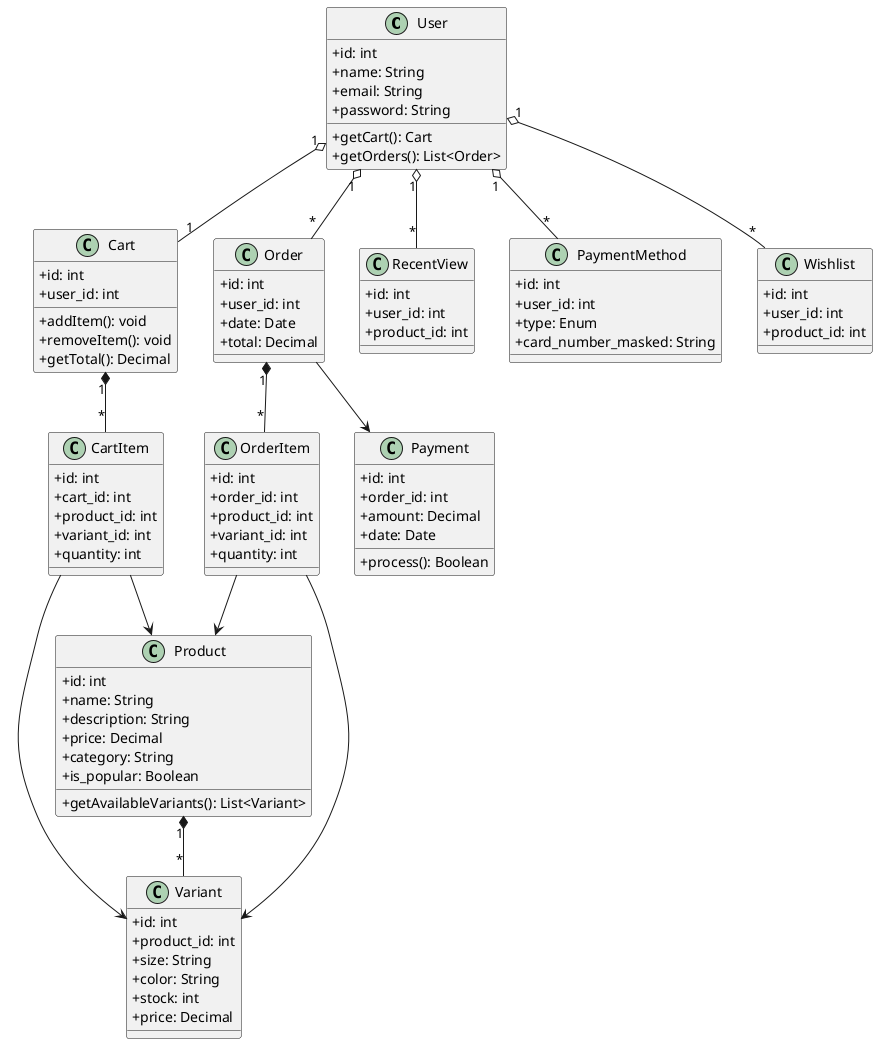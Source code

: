 @startuml diagramme_des_classes.plantuml
skinparam classAttributeIconSize 0

class User {
  +id: int
  +name: String
  +email: String
  +password: String
  +getCart(): Cart
  +getOrders(): List<Order>
}

class Product {
  +id: int
  +name: String
  +description: String
  +price: Decimal
  +category: String
  +is_popular: Boolean
  +getAvailableVariants(): List<Variant>
}

class Variant {
  +id: int
  +product_id: int
  +size: String
  +color: String
  +stock: int
  +price: Decimal
}

class Cart {
  +id: int
  +user_id: int
  +addItem(): void
  +removeItem(): void
  +getTotal(): Decimal
}

class CartItem {
  +id: int
  +cart_id: int
  +product_id: int
  +variant_id: int
  +quantity: int
}

class Order {
  +id: int
  +user_id: int
  +date: Date
  +total: Decimal
}

class OrderItem {
  +id: int
  +order_id: int
  +product_id: int
  +variant_id: int
  +quantity: int
}

class Payment {
  +id: int
  +order_id: int
  +amount: Decimal
  +date: Date
  +process(): Boolean
}

class RecentView {
  +id: int
  +user_id: int
  +product_id: int
}

class PaymentMethod {
  +id: int
  +user_id: int
  +type: Enum
  +card_number_masked: String
}

class Wishlist {
  +id: int
  +user_id: int
  +product_id: int
}

User "1" o-- "1" Cart
User "1" o-- "*" Order
User "1" o-- "*" Wishlist
User "1" o-- "*" RecentView
User "1" o-- "*" PaymentMethod

Product "1" *-- "*" Variant
Cart "1" *-- "*" CartItem
CartItem --> Product
CartItem --> Variant
Order "1" *-- "*" OrderItem
OrderItem --> Product
OrderItem --> Variant
Order --> Payment

@enduml
